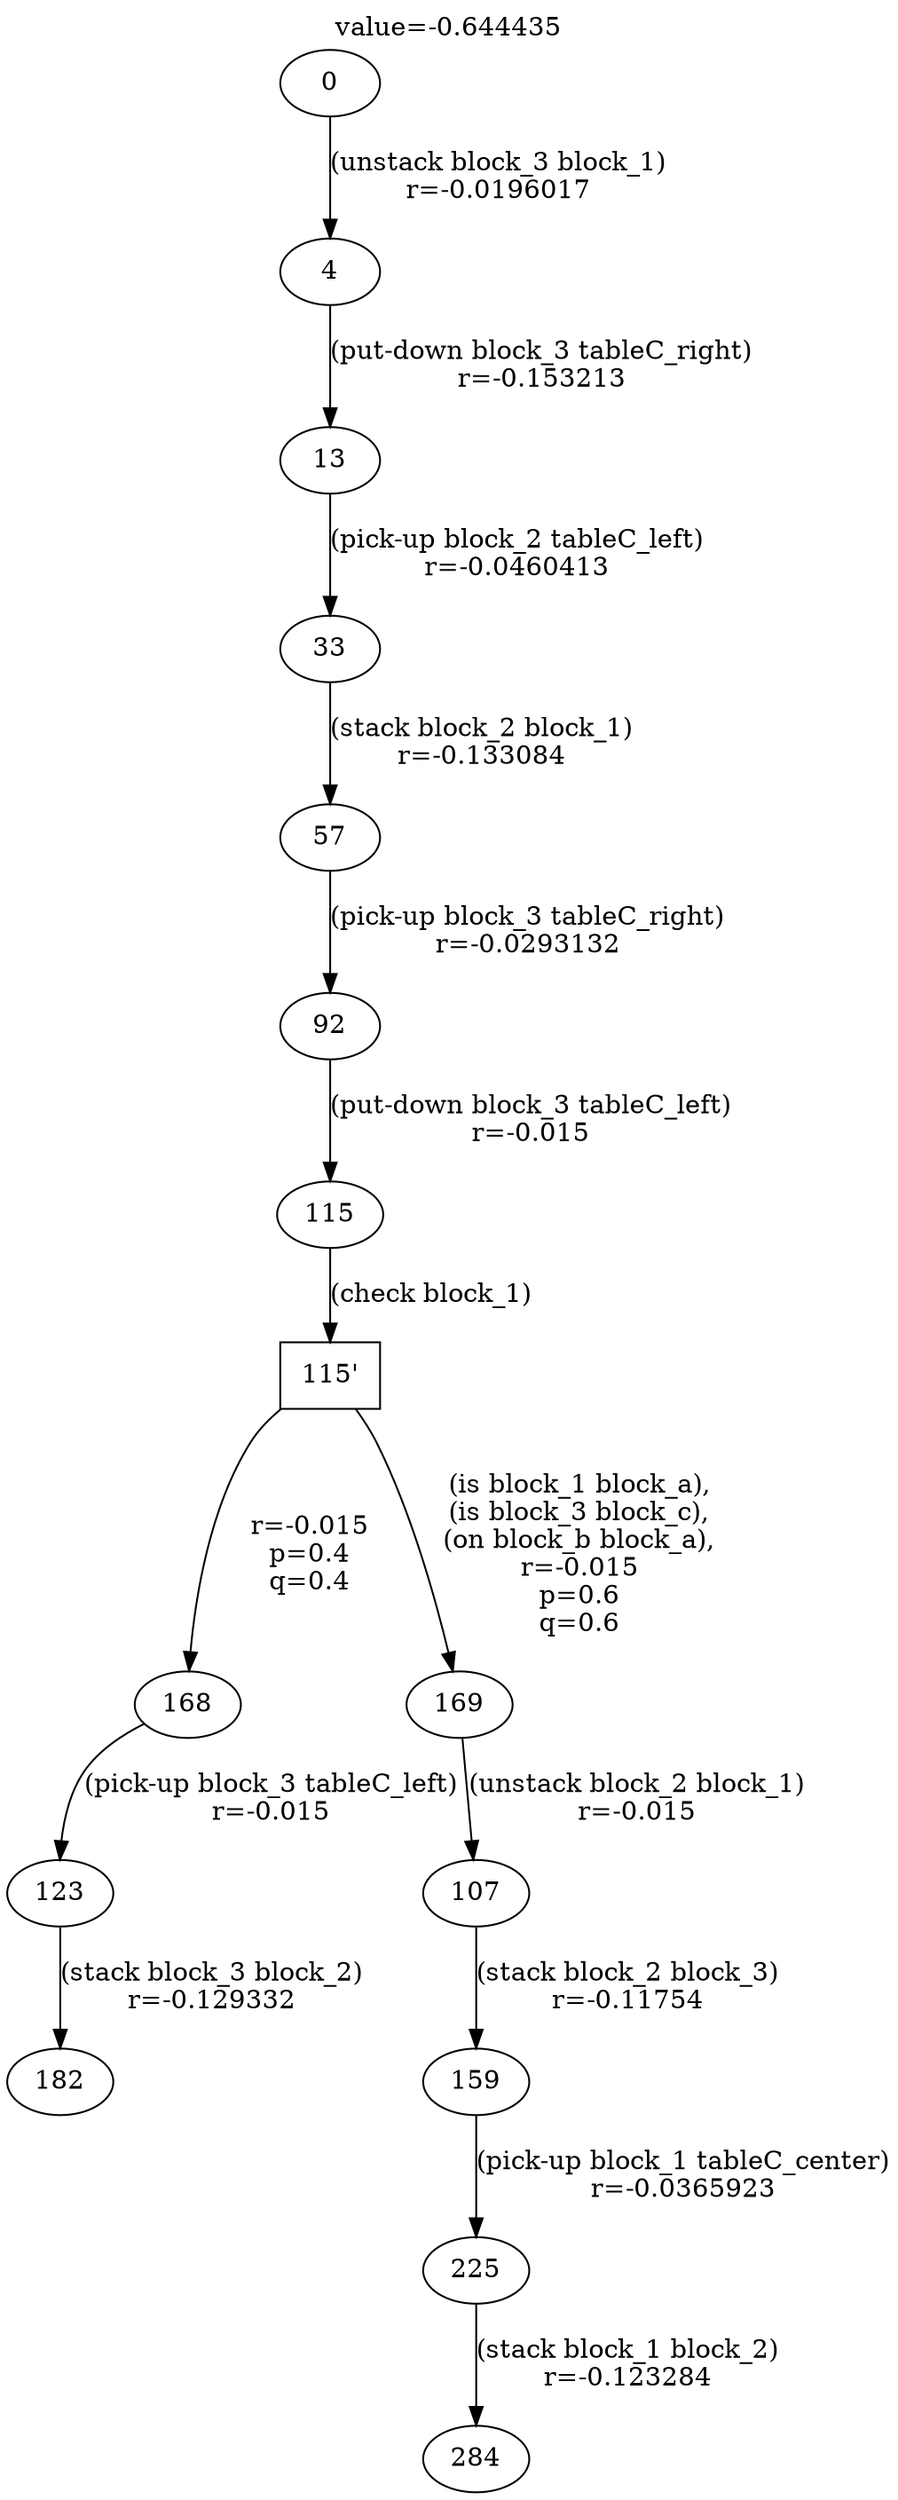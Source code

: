 digraph g{
label="value=-0.644435"
labelloc=top
0->4 [ label="(unstack block_3 block_1)
r=-0.0196017" ];
4->13 [ label="(put-down block_3 tableC_right)
r=-0.153213" ];
13->33 [ label="(pick-up block_2 tableC_left)
r=-0.0460413" ];
33->57 [ label="(stack block_2 block_1)
r=-0.133084" ];
57->92 [ label="(pick-up block_3 tableC_right)
r=-0.0293132" ];
92->115 [ label="(put-down block_3 tableC_left)
r=-0.015" ];
"115'" [ shape=box ] ;
115->"115'" [ label="(check block_1)" ];
"115'"->168 [ label="
r=-0.015
p=0.4
q=0.4" ];
168->123 [ label="(pick-up block_3 tableC_left)
r=-0.015" ];
123->182 [ label="(stack block_3 block_2)
r=-0.129332" ];
"115'"->169 [ label="
(is block_1 block_a),
(is block_3 block_c),
(on block_b block_a),
r=-0.015
p=0.6
q=0.6" ];
169->107 [ label="(unstack block_2 block_1)
r=-0.015" ];
107->159 [ label="(stack block_2 block_3)
r=-0.11754" ];
159->225 [ label="(pick-up block_1 tableC_center)
r=-0.0365923" ];
225->284 [ label="(stack block_1 block_2)
r=-0.123284" ];
}
